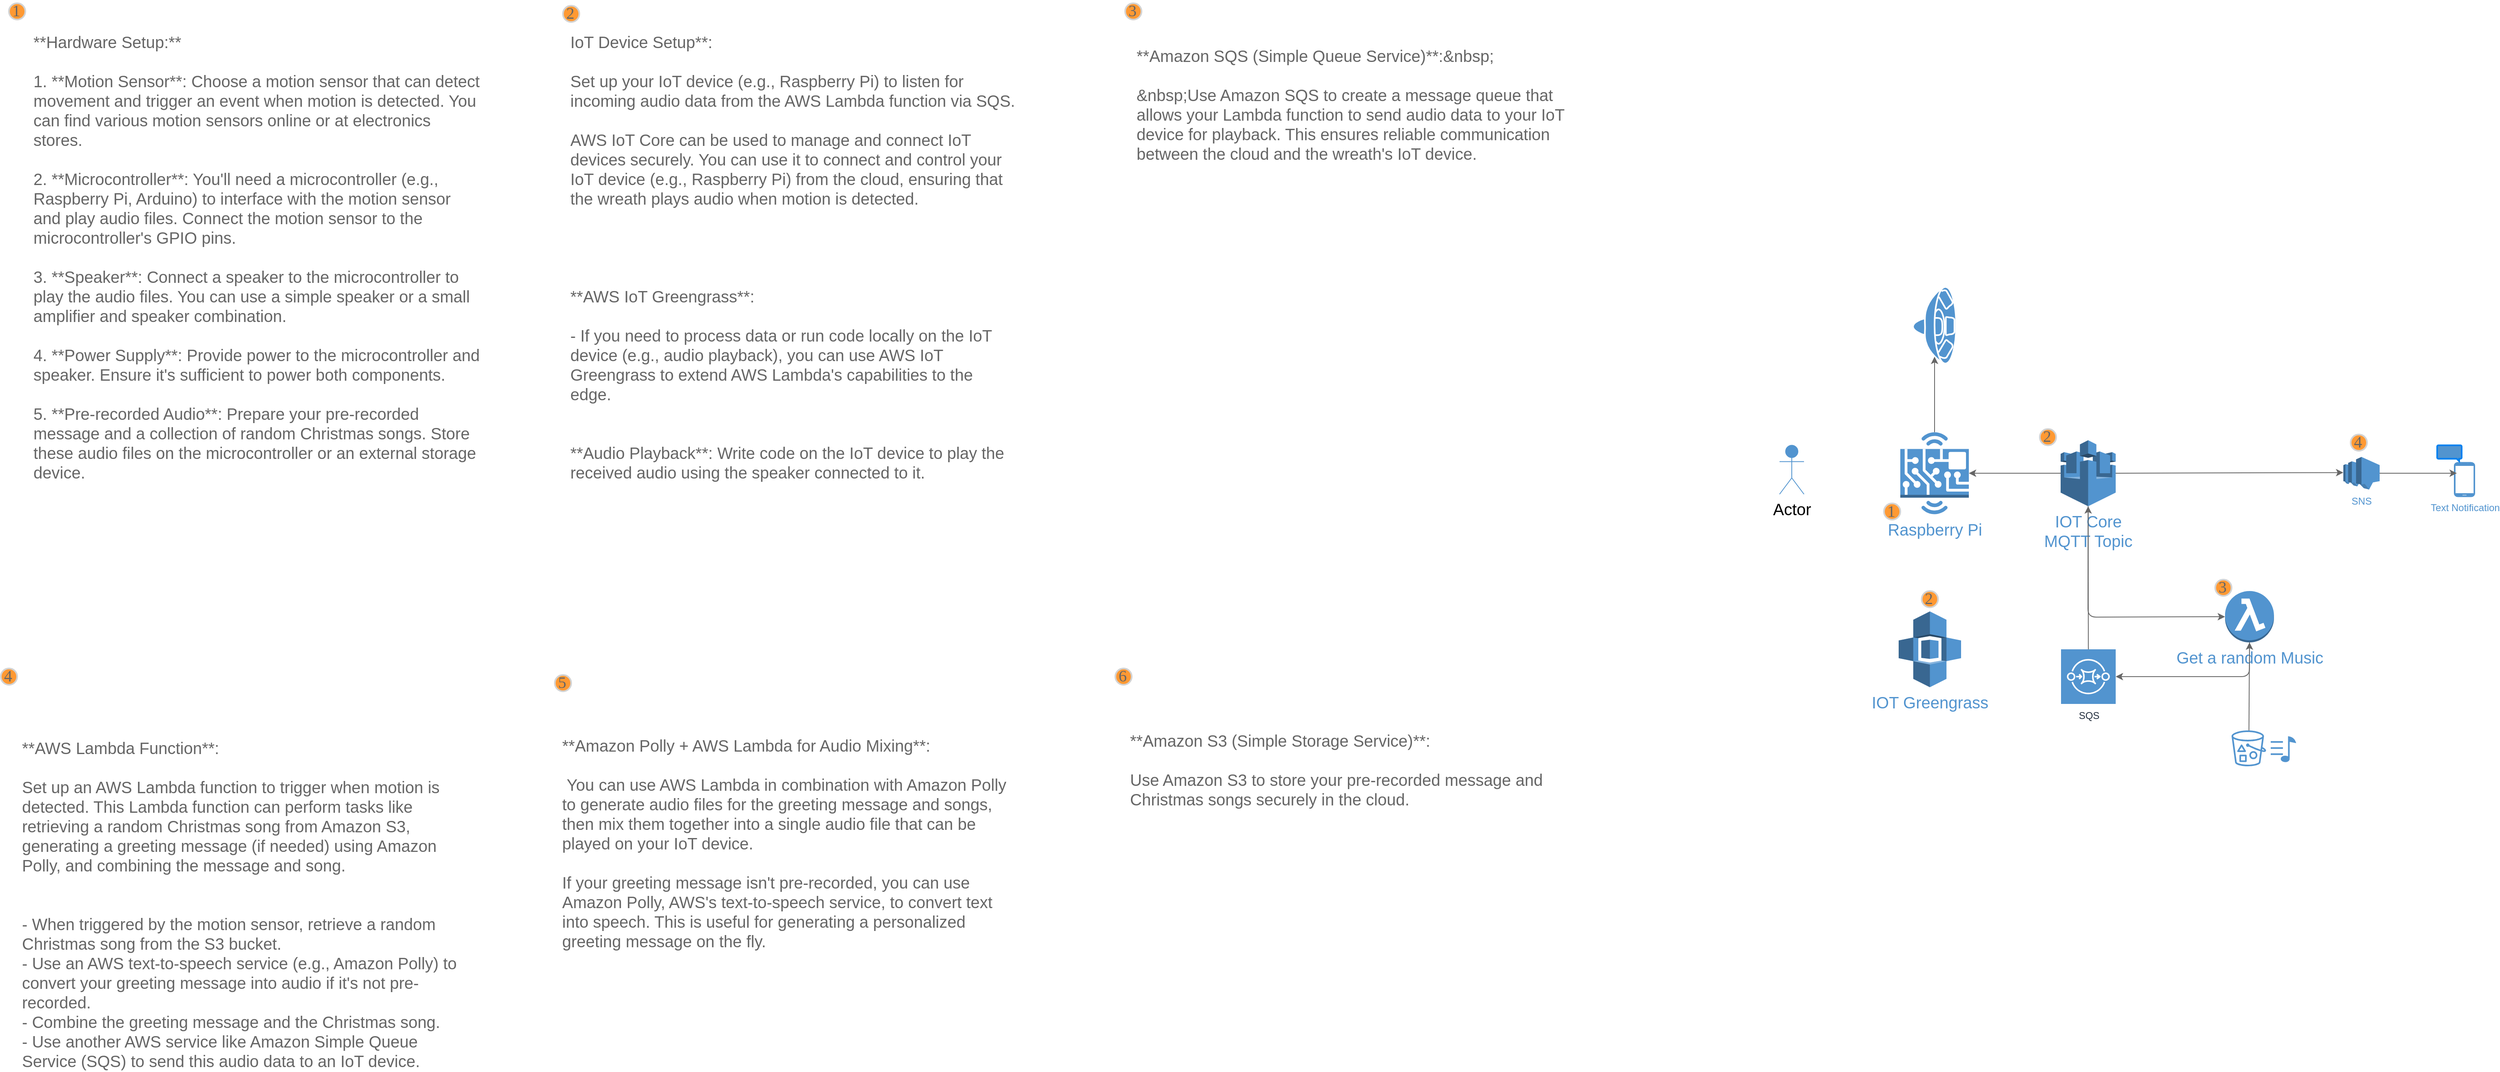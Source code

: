<mxfile>
    <diagram id="nCKJmoKGXPjYn3vEcTku" name="Page-1">
        <mxGraphModel dx="4462" dy="1878" grid="0" gridSize="10" guides="1" tooltips="1" connect="1" arrows="1" fold="1" page="0" pageScale="1" pageWidth="827" pageHeight="1169" background="#ffffff" math="0" shadow="0">
            <root>
                <mxCell id="0"/>
                <mxCell id="1" parent="0"/>
                <mxCell id="6" value="" style="shape=mxgraph.cisco.computers_and_peripherals.speaker;html=1;pointerEvents=1;dashed=0;fillColor=#5294CF;strokeColor=#ffffff;strokeWidth=2;verticalLabelPosition=bottom;verticalAlign=top;align=center;outlineConnect=0;fontSize=20;" parent="1" vertex="1">
                    <mxGeometry x="173.5" y="-237" width="53" height="94" as="geometry"/>
                </mxCell>
                <mxCell id="22" style="edgeStyle=none;html=1;labelBackgroundColor=#666666;strokeColor=#666666;fontColor=#5294CF;fontSize=20;" parent="1" source="7" target="9" edge="1">
                    <mxGeometry relative="1" as="geometry"/>
                </mxCell>
                <mxCell id="96" style="edgeStyle=none;html=1;entryX=0;entryY=0.5;entryDx=0;entryDy=0;entryPerimeter=0;strokeColor=#666666;fontColor=#5294CF;" edge="1" parent="1" source="7" target="94">
                    <mxGeometry relative="1" as="geometry">
                        <Array as="points">
                            <mxPoint x="388" y="168"/>
                        </Array>
                    </mxGeometry>
                </mxCell>
                <mxCell id="7" value="IOT Core&lt;br&gt;MQTT Topic" style="outlineConnect=0;dashed=0;verticalLabelPosition=bottom;verticalAlign=top;align=center;html=1;shape=mxgraph.aws3.aws_iot;fillColor=#5294CF;gradientColor=none;strokeColor=#000000;fontColor=#5294CF;fontSize=20;" parent="1" vertex="1">
                    <mxGeometry x="354.5" y="-49" width="67.5" height="81" as="geometry"/>
                </mxCell>
                <mxCell id="23" style="edgeStyle=none;html=1;entryX=0.5;entryY=0.91;entryDx=0;entryDy=0;entryPerimeter=0;labelBackgroundColor=#666666;strokeColor=#666666;fontColor=#5294CF;fontSize=20;" parent="1" source="9" target="6" edge="1">
                    <mxGeometry relative="1" as="geometry"/>
                </mxCell>
                <mxCell id="9" value="Raspberry Pi" style="outlineConnect=0;dashed=0;verticalLabelPosition=bottom;verticalAlign=top;align=center;html=1;shape=mxgraph.aws3.hardware_board;fillColor=#5294CF;gradientColor=none;strokeColor=#000000;fontColor=#5294CF;fontSize=20;" parent="1" vertex="1">
                    <mxGeometry x="158" y="-58.75" width="84" height="100.5" as="geometry"/>
                </mxCell>
                <mxCell id="12" value="Actor" style="shape=umlActor;verticalLabelPosition=bottom;verticalAlign=top;html=1;outlineConnect=0;strokeColor=#5294CF;fillColor=#5294CF;fontSize=20;" parent="1" vertex="1">
                    <mxGeometry x="10" y="-42.75" width="30" height="60" as="geometry"/>
                </mxCell>
                <mxCell id="26" value="&lt;font color=&quot;#666666&quot; style=&quot;font-size: 20px;&quot;&gt;1&lt;/font&gt;" style="ellipse;whiteSpace=wrap;html=1;aspect=fixed;strokeWidth=2;fontFamily=Tahoma;spacingBottom=4;spacingRight=2;strokeColor=#d3d3d3;fontColor=#5294CF;fillColor=#FF9933;fontSize=20;" parent="1" vertex="1">
                    <mxGeometry x="138" y="28.5" width="20" height="20" as="geometry"/>
                </mxCell>
                <mxCell id="29" value="**Hardware Setup:**&#10;&#10;1. **Motion Sensor**: Choose a motion sensor that can detect movement and trigger an event when motion is detected. You can find various motion sensors online or at electronics stores. &#10;&#10;2. **Microcontroller**: You'll need a microcontroller (e.g., Raspberry Pi, Arduino) to interface with the motion sensor and play audio files. Connect the motion sensor to the microcontroller's GPIO pins.&#10;&#10;3. **Speaker**: Connect a speaker to the microcontroller to play the audio files. You can use a simple speaker or a small amplifier and speaker combination.&#10;&#10;4. **Power Supply**: Provide power to the microcontroller and speaker. Ensure it's sufficient to power both components.&#10;&#10;5. **Pre-recorded Audio**: Prepare your pre-recorded message and a collection of random Christmas songs. Store these audio files on the microcontroller or an external storage device." style="text;fontSize=20;fontColor=#666666;whiteSpace=wrap;" parent="1" vertex="1">
                    <mxGeometry x="-2132.001" y="-555.995" width="550" height="387" as="geometry"/>
                </mxCell>
                <mxCell id="32" value="&lt;font color=&quot;#666666&quot; style=&quot;font-size: 20px;&quot;&gt;2&lt;/font&gt;" style="ellipse;whiteSpace=wrap;html=1;aspect=fixed;strokeWidth=2;fontFamily=Tahoma;spacingBottom=4;spacingRight=2;strokeColor=#d3d3d3;fontColor=#5294CF;fillColor=#FF9933;fontSize=20;" parent="1" vertex="1">
                    <mxGeometry x="329" y="-62.75" width="20" height="20" as="geometry"/>
                </mxCell>
                <mxCell id="35" value="&lt;font color=&quot;#666666&quot; style=&quot;font-size: 20px;&quot;&gt;4&lt;/font&gt;" style="ellipse;whiteSpace=wrap;html=1;aspect=fixed;strokeWidth=2;fontFamily=Tahoma;spacingBottom=4;spacingRight=2;strokeColor=#d3d3d3;fontColor=#5294CF;fillColor=#FF9933;fontSize=20;" parent="1" vertex="1">
                    <mxGeometry x="710" y="-56" width="20" height="20" as="geometry"/>
                </mxCell>
                <mxCell id="38" value="&lt;font color=&quot;#666666&quot; style=&quot;font-size: 20px;&quot;&gt;1&lt;/font&gt;" style="ellipse;whiteSpace=wrap;html=1;aspect=fixed;strokeWidth=2;fontFamily=Tahoma;spacingBottom=4;spacingRight=2;strokeColor=#d3d3d3;fontColor=#5294CF;fillColor=#FF9933;fontSize=20;" parent="1" vertex="1">
                    <mxGeometry x="-2160" y="-585" width="20" height="20" as="geometry"/>
                </mxCell>
                <mxCell id="43" value="IoT Device Setup**: &#10;&#10;Set up your IoT device (e.g., Raspberry Pi) to listen for incoming audio data from the AWS Lambda function via SQS.&#10;&#10;AWS IoT Core can be used to manage and connect IoT devices securely. You can use it to connect and control your IoT device (e.g., Raspberry Pi) from the cloud, ensuring that the wreath plays audio when motion is detected.&#10;&#10;&#10;&#10;&#10;**AWS IoT Greengrass**:&#10;&#10;   - If you need to process data or run code locally on the IoT device (e.g., audio playback), you can use AWS IoT Greengrass to extend AWS Lambda's capabilities to the edge.&#10;&#10;&#10;**Audio Playback**: Write code on the IoT device to play the received audio using the speaker connected to it." style="text;fontSize=20;fontColor=#666666;labelBackgroundColor=none;whiteSpace=wrap;" parent="1" vertex="1">
                    <mxGeometry x="-1474.0" y="-555.997" width="550" height="79" as="geometry"/>
                </mxCell>
                <mxCell id="44" value="&lt;font color=&quot;#666666&quot; style=&quot;font-size: 20px;&quot;&gt;2&lt;/font&gt;" style="ellipse;whiteSpace=wrap;html=1;aspect=fixed;strokeWidth=2;fontFamily=Tahoma;spacingBottom=4;spacingRight=2;strokeColor=#d3d3d3;fontColor=#5294CF;fillColor=#FF9933;fontSize=20;" parent="1" vertex="1">
                    <mxGeometry x="-1481" y="-582" width="20" height="20" as="geometry"/>
                </mxCell>
                <mxCell id="45" value="&lt;font color=&quot;#666666&quot; style=&quot;font-size: 20px;&quot;&gt;3&lt;/font&gt;" style="ellipse;whiteSpace=wrap;html=1;aspect=fixed;strokeWidth=2;fontFamily=Tahoma;spacingBottom=4;spacingRight=2;strokeColor=#d3d3d3;fontColor=#5294CF;fillColor=#FF9933;fontSize=20;" parent="1" vertex="1">
                    <mxGeometry x="-792" y="-585" width="20" height="20" as="geometry"/>
                </mxCell>
                <mxCell id="46" value="&lt;font color=&quot;#666666&quot; style=&quot;font-size: 20px;&quot;&gt;4&lt;/font&gt;" style="ellipse;whiteSpace=wrap;html=1;aspect=fixed;strokeWidth=2;fontFamily=Tahoma;spacingBottom=4;spacingRight=2;strokeColor=#d3d3d3;fontColor=#5294CF;fillColor=#FF9933;fontSize=20;" parent="1" vertex="1">
                    <mxGeometry x="-2170" y="231" width="20" height="20" as="geometry"/>
                </mxCell>
                <mxCell id="47" value="&lt;font color=&quot;#666666&quot; style=&quot;font-size: 20px;&quot;&gt;5&lt;/font&gt;" style="ellipse;whiteSpace=wrap;html=1;aspect=fixed;strokeWidth=2;fontFamily=Tahoma;spacingBottom=4;spacingRight=2;strokeColor=#d3d3d3;fontColor=#5294CF;fillColor=#FF9933;fontSize=20;" parent="1" vertex="1">
                    <mxGeometry x="-1491" y="239" width="20" height="20" as="geometry"/>
                </mxCell>
                <mxCell id="48" value="&lt;font color=&quot;#666666&quot; style=&quot;font-size: 20px;&quot;&gt;6&lt;/font&gt;" style="ellipse;whiteSpace=wrap;html=1;aspect=fixed;strokeWidth=2;fontFamily=Tahoma;spacingBottom=4;spacingRight=2;strokeColor=#d3d3d3;fontColor=#5294CF;fillColor=#FF9933;fontSize=20;" parent="1" vertex="1">
                    <mxGeometry x="-804" y="231" width="20" height="20" as="geometry"/>
                </mxCell>
                <mxCell id="49" value="**Amazon SQS (Simple Queue Service)**:&amp;nbsp;&#10;&#10;&amp;nbsp;Use Amazon SQS to create a message queue that allows your Lambda function to send audio data to your IoT device for playback. This ensures reliable communication between the cloud and the wreath's IoT device." style="text;whiteSpace=wrap;fontSize=20;fontColor=#666666;" parent="1" vertex="1">
                    <mxGeometry x="-780.004" y="-539.005" width="550" height="97" as="geometry"/>
                </mxCell>
                <mxCell id="50" value="**Amazon Polly + AWS Lambda for Audio Mixing**:&lt;br&gt;&lt;br&gt;&amp;nbsp;You can use AWS Lambda in combination with Amazon Polly to generate audio files for the greeting message and songs, then mix them together into a single audio file that can be played on your IoT device.&lt;br&gt;&lt;br&gt;If your greeting message isn't pre-recorded, you can use Amazon Polly, AWS's text-to-speech service, to convert text into speech. This is useful for generating a personalized greeting message on the fly." style="text;whiteSpace=wrap;fontSize=20;fontColor=#666666;html=1;" parent="1" vertex="1">
                    <mxGeometry x="-1484.004" y="306.995" width="550" height="97" as="geometry"/>
                </mxCell>
                <mxCell id="52" value=" **Amazon S3 (Simple Storage Service)**: &#10;&#10;Use Amazon S3 to store your pre-recorded message and Christmas songs securely in the cloud." style="text;whiteSpace=wrap;fontSize=20;fontColor=#666666;" parent="1" vertex="1">
                    <mxGeometry x="-788.004" y="300.998" width="550" height="97" as="geometry"/>
                </mxCell>
                <mxCell id="53" value="**AWS Lambda Function**:&#10;&#10;Set up an AWS Lambda function to trigger when motion is detected. This Lambda function can perform tasks like retrieving a random Christmas song from Amazon S3, generating a greeting message (if needed) using Amazon Polly, and combining the message and song.&#10;&#10;&#10;   - When triggered by the motion sensor, retrieve a random Christmas song from the S3 bucket.&#10;   - Use an AWS text-to-speech service (e.g., Amazon Polly) to convert your greeting message into audio if it's not pre-recorded.&#10;   - Combine the greeting message and the Christmas song.&#10;   - Use another AWS service like Amazon Simple Queue Service (SQS) to send this audio data to an IoT device." style="text;whiteSpace=wrap;fontSize=20;fontColor=#666666;" parent="1" vertex="1">
                    <mxGeometry x="-2146.004" y="309.995" width="550" height="79" as="geometry"/>
                </mxCell>
                <mxCell id="54" value="IOT Greengrass" style="outlineConnect=0;dashed=0;verticalLabelPosition=bottom;verticalAlign=top;align=center;html=1;shape=mxgraph.aws3.greengrass;fillColor=#5294CF;gradientColor=none;labelBackgroundColor=none;strokeColor=#5294CF;fontSize=20;fontColor=#5294CF;" parent="1" vertex="1">
                    <mxGeometry x="156" y="161" width="76.5" height="93" as="geometry"/>
                </mxCell>
                <mxCell id="55" value="&lt;font color=&quot;#666666&quot; style=&quot;font-size: 20px;&quot;&gt;2&lt;/font&gt;" style="ellipse;whiteSpace=wrap;html=1;aspect=fixed;strokeWidth=2;fontFamily=Tahoma;spacingBottom=4;spacingRight=2;strokeColor=#d3d3d3;fontColor=#5294CF;fillColor=#FF9933;fontSize=20;" parent="1" vertex="1">
                    <mxGeometry x="184.25" y="136" width="20" height="20" as="geometry"/>
                </mxCell>
                <mxCell id="85" style="edgeStyle=none;html=1;strokeColor=#666666;fontColor=#5294CF;exitX=1;exitY=0.5;exitDx=0;exitDy=0;exitPerimeter=0;entryX=0;entryY=0.48;entryDx=0;entryDy=0;entryPerimeter=0;" edge="1" parent="1" source="7" target="90">
                    <mxGeometry relative="1" as="geometry">
                        <mxPoint x="566" y="-2.015" as="sourcePoint"/>
                        <mxPoint x="552.0" y="-8.5" as="targetPoint"/>
                    </mxGeometry>
                </mxCell>
                <mxCell id="87" value="Text Notification" style="verticalLabelPosition=bottom;verticalAlign=top;html=1;shadow=0;dashed=0;strokeWidth=1;shape=mxgraph.android.phone2;strokeColor=#5294CF;rounded=1;fontColor=#5294CF;fillColor=#5294CF;" vertex="1" parent="1">
                    <mxGeometry x="837" y="-21.75" width="25" height="42" as="geometry"/>
                </mxCell>
                <mxCell id="88" value="" style="html=1;verticalLabelPosition=bottom;align=center;labelBackgroundColor=#ffffff;verticalAlign=top;strokeWidth=2;strokeColor=#0080F0;shadow=0;dashed=0;shape=mxgraph.ios7.icons.message;rounded=1;fontColor=#5294CF;fillColor=#5294CF;" vertex="1" parent="1">
                    <mxGeometry x="816" y="-42.75" width="30" height="19.5" as="geometry"/>
                </mxCell>
                <mxCell id="92" style="edgeStyle=none;html=1;entryX=0.126;entryY=0.315;entryDx=0;entryDy=0;entryPerimeter=0;strokeColor=#666666;fontColor=#5294CF;" edge="1" parent="1" source="90" target="87">
                    <mxGeometry relative="1" as="geometry"/>
                </mxCell>
                <mxCell id="90" value="SNS" style="outlineConnect=0;dashed=0;verticalLabelPosition=bottom;verticalAlign=top;align=center;html=1;shape=mxgraph.aws3.sns;fillColor=#5294CF;gradientColor=none;rounded=1;strokeColor=#5294CF;strokeWidth=2;fontColor=#5294CF;" vertex="1" parent="1">
                    <mxGeometry x="701" y="-28.5" width="44.5" height="40" as="geometry"/>
                </mxCell>
                <mxCell id="104" style="edgeStyle=none;html=1;entryX=1;entryY=0.5;entryDx=0;entryDy=0;entryPerimeter=0;strokeColor=#666666;fontColor=#FF0000;" edge="1" parent="1" source="94" target="102">
                    <mxGeometry relative="1" as="geometry">
                        <Array as="points">
                            <mxPoint x="586" y="241"/>
                        </Array>
                    </mxGeometry>
                </mxCell>
                <mxCell id="94" value="Get a random Music" style="outlineConnect=0;dashed=0;verticalLabelPosition=bottom;verticalAlign=top;align=center;html=1;shape=mxgraph.aws3.lambda_function;fillColor=#5294CF;gradientColor=none;strokeColor=#000000;fontSize=20;fontColor=#5294CF;" vertex="1" parent="1">
                    <mxGeometry x="556" y="136" width="60" height="63" as="geometry"/>
                </mxCell>
                <mxCell id="95" style="edgeStyle=none;html=1;entryX=0.5;entryY=1;entryDx=0;entryDy=0;entryPerimeter=0;strokeColor=#666666;fontColor=#5294CF;" edge="1" parent="1" source="78" target="94">
                    <mxGeometry relative="1" as="geometry"/>
                </mxCell>
                <mxCell id="78" value="" style="sketch=0;outlineConnect=0;fontColor=#232F3E;gradientColor=none;fillColor=#5294CF;strokeColor=none;dashed=0;verticalLabelPosition=bottom;verticalAlign=top;align=center;html=1;fontSize=20;fontStyle=0;aspect=fixed;pointerEvents=1;shape=mxgraph.aws4.bucket_with_objects;" vertex="1" parent="1">
                    <mxGeometry x="564" y="307" width="42.31" height="44" as="geometry"/>
                </mxCell>
                <mxCell id="11" value="" style="html=1;verticalLabelPosition=bottom;align=center;labelBackgroundColor=#ffffff;verticalAlign=top;strokeWidth=2;strokeColor=#5294CF;shadow=0;dashed=0;shape=mxgraph.ios7.icons.note;pointerEvents=1;fillColor=#5294CF;fontSize=20;" parent="1" vertex="1">
                    <mxGeometry x="612" y="315.3" width="29.7" height="29.7" as="geometry"/>
                </mxCell>
                <mxCell id="99" value="&lt;font color=&quot;#666666&quot; style=&quot;font-size: 20px;&quot;&gt;3&lt;/font&gt;" style="ellipse;whiteSpace=wrap;html=1;aspect=fixed;strokeWidth=2;fontFamily=Tahoma;spacingBottom=4;spacingRight=2;strokeColor=#d3d3d3;fontColor=#5294CF;fillColor=#FF9933;fontSize=20;" vertex="1" parent="1">
                    <mxGeometry x="544" y="122" width="20" height="20" as="geometry"/>
                </mxCell>
                <mxCell id="105" style="edgeStyle=none;html=1;entryX=0.5;entryY=1;entryDx=0;entryDy=0;entryPerimeter=0;strokeColor=#666666;fontColor=#FF0000;" edge="1" parent="1" source="102" target="7">
                    <mxGeometry relative="1" as="geometry"/>
                </mxCell>
                <mxCell id="102" value="SQS" style="sketch=0;points=[[0,0,0],[0.25,0,0],[0.5,0,0],[0.75,0,0],[1,0,0],[0,1,0],[0.25,1,0],[0.5,1,0],[0.75,1,0],[1,1,0],[0,0.25,0],[0,0.5,0],[0,0.75,0],[1,0.25,0],[1,0.5,0],[1,0.75,0]];outlineConnect=0;fontColor=#232F3E;gradientColor=none;gradientDirection=north;fillColor=#5294CF;strokeColor=#ffffff;dashed=0;verticalLabelPosition=bottom;verticalAlign=top;align=center;html=1;fontSize=12;fontStyle=0;aspect=fixed;shape=mxgraph.aws4.resourceIcon;resIcon=mxgraph.aws4.sqs;rounded=1;strokeWidth=2;" vertex="1" parent="1">
                    <mxGeometry x="355" y="207.5" width="67" height="67" as="geometry"/>
                </mxCell>
            </root>
        </mxGraphModel>
    </diagram>
</mxfile>